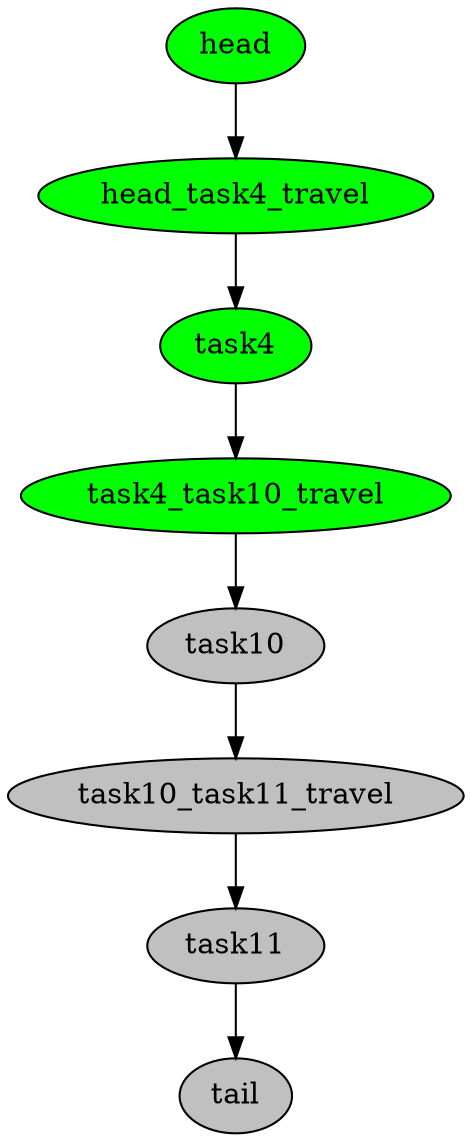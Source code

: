 digraph timeline {
head[label="head",style=filled,fillcolor=green,fontcolor=black];
head_task4_travel[label="head_task4_travel",style=filled,fillcolor=green,fontcolor=black];
task4[label="task4",style=filled,fillcolor=green,fontcolor=black];
task4_task10_travel[label="task4_task10_travel",style=filled,fillcolor=green,fontcolor=black];
task10[label="task10",style=filled,fillcolor=gray,fontcolor=black];
task10_task11_travel[label="task10_task11_travel",style=filled,fillcolor=gray,fontcolor=black];
task11[label="task11",style=filled,fillcolor=gray,fontcolor=black];
tail[label="tail",style=filled,fillcolor=gray,fontcolor=black];
"head"->"head_task4_travel"[color=black];
"head_task4_travel"->"task4"[color=black];
"task4"->"task4_task10_travel"[color=black];
"task4_task10_travel"->"task10"[color=black];
"task10"->"task10_task11_travel"[color=black];
"task10_task11_travel"->"task11"[color=black];
"task11"->"tail"[color=black];
}
